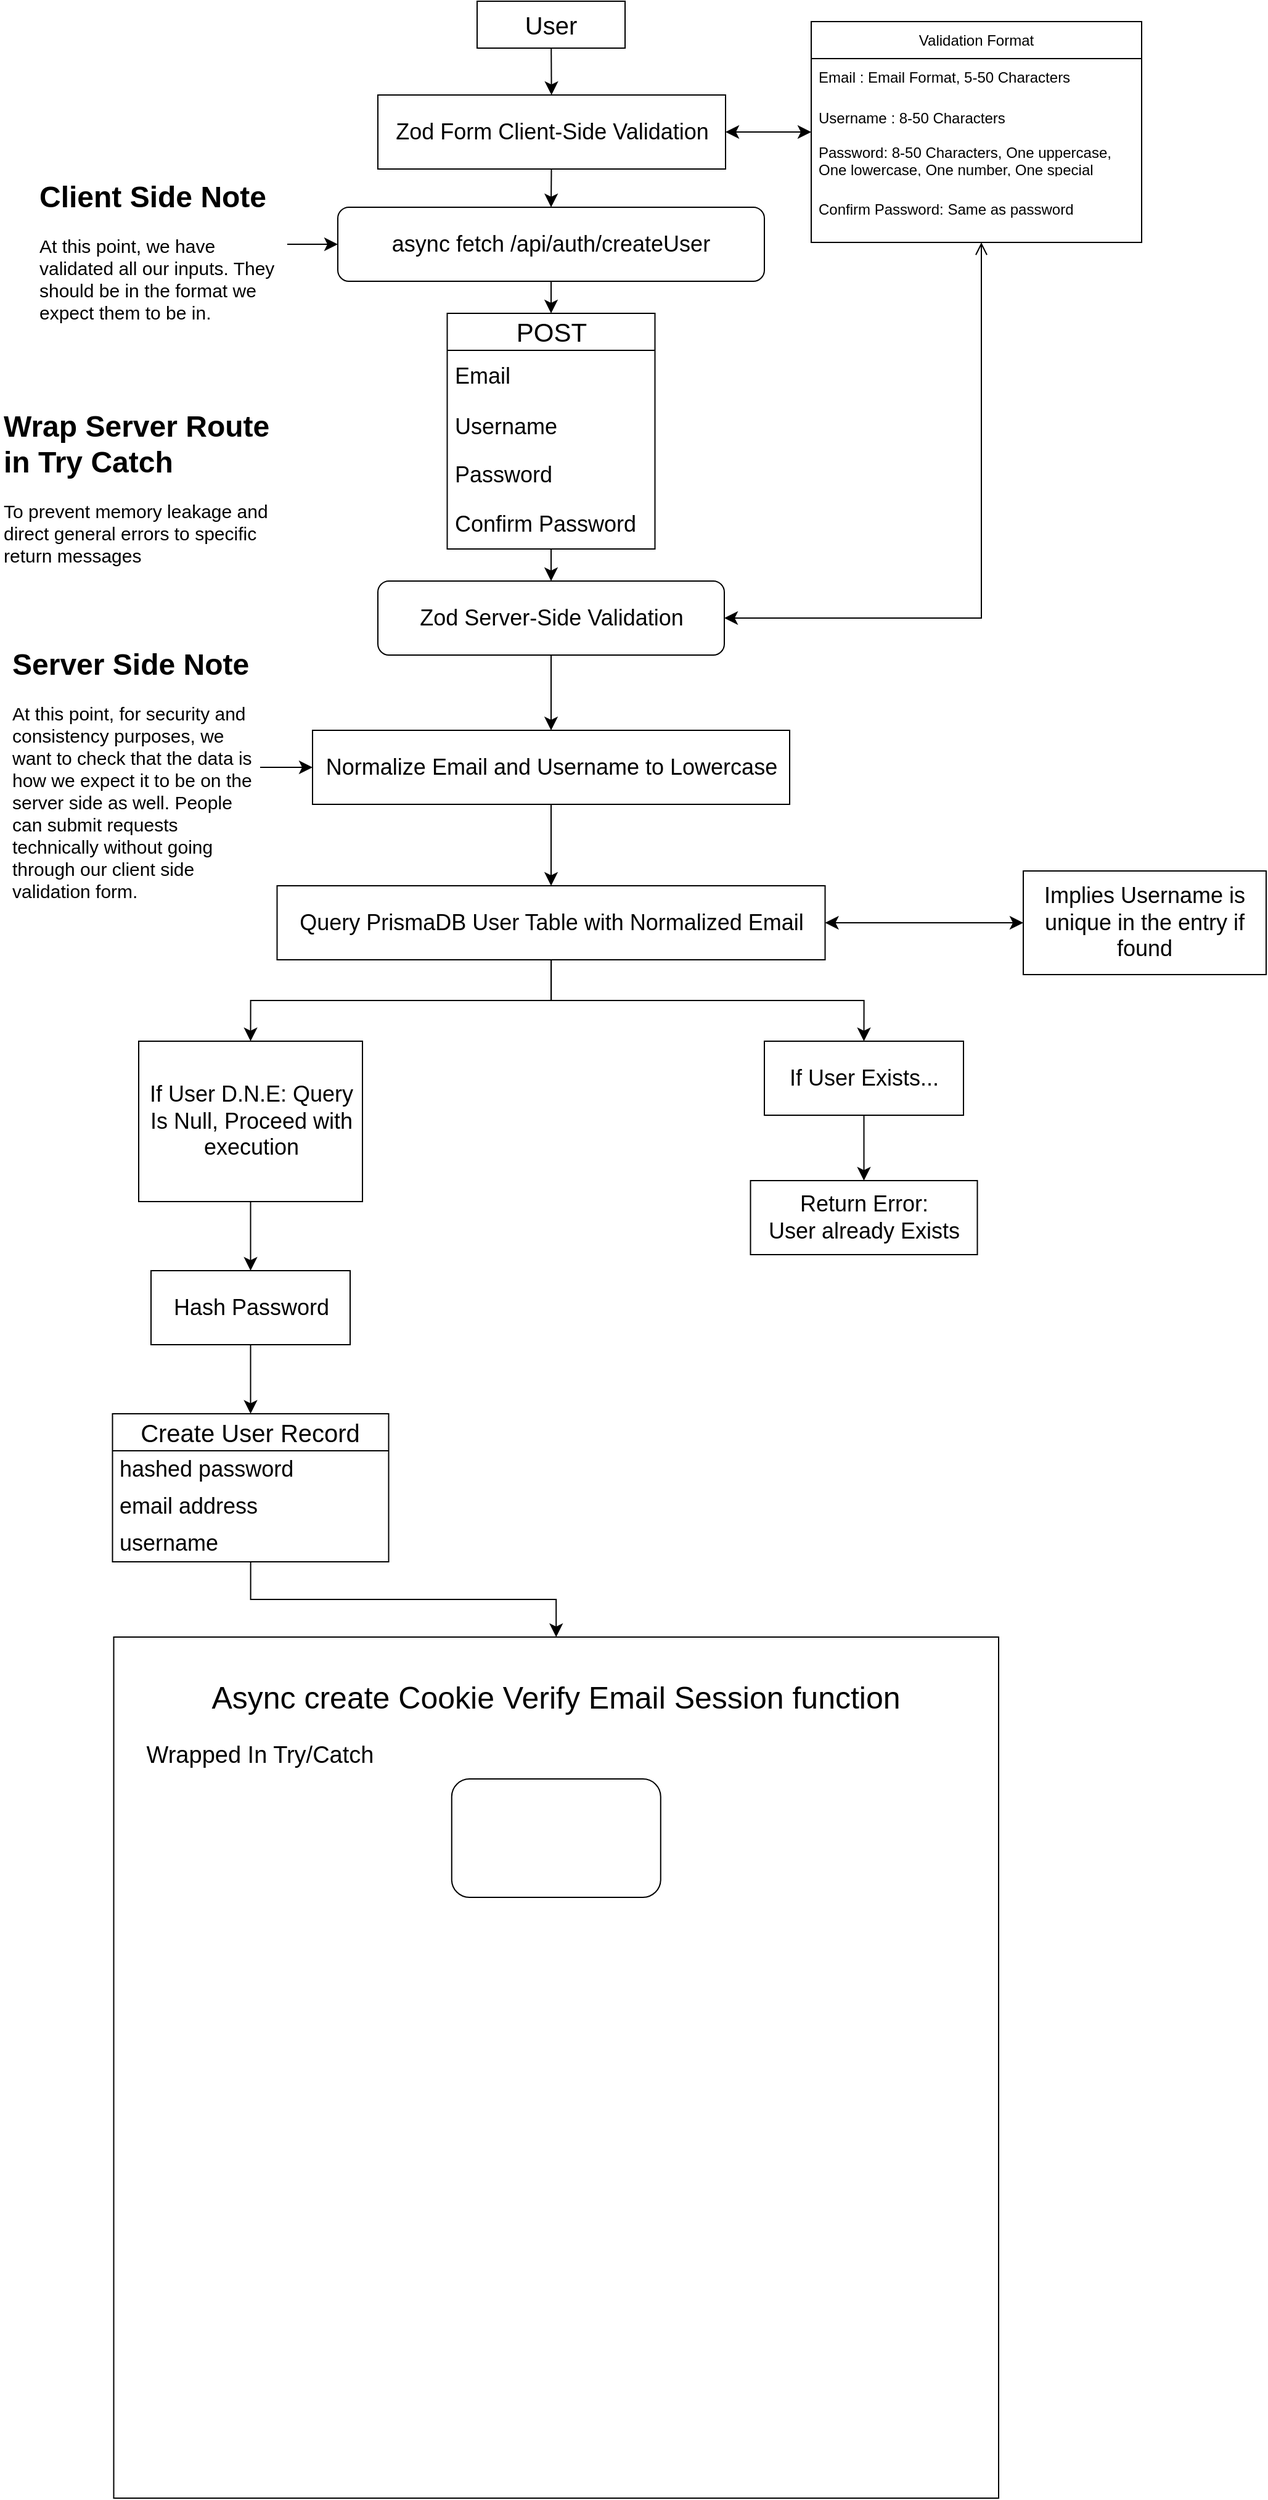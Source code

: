 <mxfile version="24.7.14">
  <diagram name="BasicRoute" id="oriy2QHzV4mwgmDZdDHf">
    <mxGraphModel dx="1671" dy="1840" grid="0" gridSize="10" guides="1" tooltips="1" connect="1" arrows="1" fold="1" page="0" pageScale="1" pageWidth="850" pageHeight="1100" math="0" shadow="0">
      <root>
        <mxCell id="0" />
        <mxCell id="1" parent="0" />
        <mxCell id="Q9f4cYTGOc799VG7EVIt-62" value="" style="edgeStyle=none;curved=1;rounded=0;orthogonalLoop=1;jettySize=auto;html=1;fontSize=12;startSize=8;endSize=8;" edge="1" parent="1" source="Q9f4cYTGOc799VG7EVIt-3" target="Q9f4cYTGOc799VG7EVIt-59">
          <mxGeometry relative="1" as="geometry" />
        </mxCell>
        <mxCell id="Q9f4cYTGOc799VG7EVIt-3" value="&lt;div&gt;User&lt;/div&gt;" style="rounded=0;whiteSpace=wrap;html=1;fontSize=20;" vertex="1" parent="1">
          <mxGeometry x="218" y="-491" width="120" height="38" as="geometry" />
        </mxCell>
        <mxCell id="Q9f4cYTGOc799VG7EVIt-64" value="" style="edgeStyle=none;curved=1;rounded=0;orthogonalLoop=1;jettySize=auto;html=1;fontSize=12;startSize=8;endSize=8;entryX=0.5;entryY=0;entryDx=0;entryDy=0;" edge="1" parent="1" source="Q9f4cYTGOc799VG7EVIt-6" target="Q9f4cYTGOc799VG7EVIt-53">
          <mxGeometry relative="1" as="geometry" />
        </mxCell>
        <mxCell id="Q9f4cYTGOc799VG7EVIt-6" value="async fetch /api/auth/createUser" style="rounded=1;whiteSpace=wrap;html=1;fontSize=18;" vertex="1" parent="1">
          <mxGeometry x="105" y="-324" width="346" height="60" as="geometry" />
        </mxCell>
        <mxCell id="Q9f4cYTGOc799VG7EVIt-66" value="" style="edgeStyle=none;curved=1;rounded=0;orthogonalLoop=1;jettySize=auto;html=1;fontSize=12;startSize=8;endSize=8;" edge="1" parent="1" source="Q9f4cYTGOc799VG7EVIt-53" target="Q9f4cYTGOc799VG7EVIt-65">
          <mxGeometry relative="1" as="geometry" />
        </mxCell>
        <mxCell id="Q9f4cYTGOc799VG7EVIt-53" value="&lt;font style=&quot;font-size: 21px;&quot;&gt;POST&lt;/font&gt;" style="swimlane;fontStyle=0;childLayout=stackLayout;horizontal=1;startSize=30;horizontalStack=0;resizeParent=1;resizeParentMax=0;resizeLast=0;collapsible=1;marginBottom=0;whiteSpace=wrap;html=1;fillColor=none;fixedWidth=0;resizeWidth=1;resizeHeight=1;" vertex="1" parent="1">
          <mxGeometry x="193.75" y="-238" width="168.5" height="191" as="geometry" />
        </mxCell>
        <mxCell id="Q9f4cYTGOc799VG7EVIt-54" value="&lt;div style=&quot;font-size: 18px;&quot;&gt;&lt;font style=&quot;font-size: 18px;&quot;&gt;Email&lt;/font&gt;&lt;/div&gt;" style="text;strokeColor=none;fillColor=none;align=left;verticalAlign=middle;spacingLeft=4;spacingRight=4;overflow=hidden;points=[[0,0.5],[1,0.5]];portConstraint=eastwest;rotatable=0;whiteSpace=wrap;html=1;fontSize=18;" vertex="1" parent="Q9f4cYTGOc799VG7EVIt-53">
          <mxGeometry y="30" width="168.5" height="42" as="geometry" />
        </mxCell>
        <mxCell id="Q9f4cYTGOc799VG7EVIt-55" value="&lt;font style=&quot;font-size: 18px;&quot;&gt;Username&lt;/font&gt;" style="text;strokeColor=none;fillColor=none;align=left;verticalAlign=middle;spacingLeft=4;spacingRight=4;overflow=hidden;points=[[0,0.5],[1,0.5]];portConstraint=eastwest;rotatable=0;whiteSpace=wrap;html=1;fontSize=18;" vertex="1" parent="Q9f4cYTGOc799VG7EVIt-53">
          <mxGeometry y="72" width="168.5" height="39" as="geometry" />
        </mxCell>
        <mxCell id="Q9f4cYTGOc799VG7EVIt-56" value="&lt;font style=&quot;font-size: 18px;&quot;&gt;Password&lt;/font&gt;" style="text;strokeColor=none;fillColor=none;align=left;verticalAlign=middle;spacingLeft=4;spacingRight=4;overflow=hidden;points=[[0,0.5],[1,0.5]];portConstraint=eastwest;rotatable=0;whiteSpace=wrap;html=1;fontSize=18;" vertex="1" parent="Q9f4cYTGOc799VG7EVIt-53">
          <mxGeometry y="111" width="168.5" height="40" as="geometry" />
        </mxCell>
        <mxCell id="Q9f4cYTGOc799VG7EVIt-57" value="Confirm Password" style="text;strokeColor=none;fillColor=none;align=left;verticalAlign=middle;spacingLeft=4;spacingRight=4;overflow=hidden;points=[[0,0.5],[1,0.5]];portConstraint=eastwest;rotatable=0;whiteSpace=wrap;html=1;fontSize=18;" vertex="1" parent="Q9f4cYTGOc799VG7EVIt-53">
          <mxGeometry y="151" width="168.5" height="40" as="geometry" />
        </mxCell>
        <mxCell id="Q9f4cYTGOc799VG7EVIt-63" value="" style="edgeStyle=none;curved=1;rounded=0;orthogonalLoop=1;jettySize=auto;html=1;fontSize=12;startSize=8;endSize=8;entryX=0.5;entryY=0;entryDx=0;entryDy=0;" edge="1" parent="1" source="Q9f4cYTGOc799VG7EVIt-59" target="Q9f4cYTGOc799VG7EVIt-6">
          <mxGeometry relative="1" as="geometry" />
        </mxCell>
        <mxCell id="Q9f4cYTGOc799VG7EVIt-59" value="Zod Form Client-Side Validation" style="rounded=0;whiteSpace=wrap;html=1;fontSize=18;" vertex="1" parent="1">
          <mxGeometry x="137.5" y="-415" width="282" height="60" as="geometry" />
        </mxCell>
        <mxCell id="Q9f4cYTGOc799VG7EVIt-68" value="" style="edgeStyle=none;curved=1;rounded=0;orthogonalLoop=1;jettySize=auto;html=1;fontSize=12;startSize=8;endSize=8;" edge="1" parent="1" source="Q9f4cYTGOc799VG7EVIt-65" target="Q9f4cYTGOc799VG7EVIt-67">
          <mxGeometry relative="1" as="geometry" />
        </mxCell>
        <mxCell id="Q9f4cYTGOc799VG7EVIt-65" value="Zod Server-Side Validation" style="rounded=1;whiteSpace=wrap;html=1;fontSize=18;" vertex="1" parent="1">
          <mxGeometry x="137.5" y="-21" width="281" height="60" as="geometry" />
        </mxCell>
        <mxCell id="Q9f4cYTGOc799VG7EVIt-95" value="" style="edgeStyle=none;curved=1;rounded=0;orthogonalLoop=1;jettySize=auto;html=1;fontSize=12;startSize=8;endSize=8;" edge="1" parent="1" source="Q9f4cYTGOc799VG7EVIt-67" target="Q9f4cYTGOc799VG7EVIt-94">
          <mxGeometry relative="1" as="geometry" />
        </mxCell>
        <mxCell id="Q9f4cYTGOc799VG7EVIt-67" value="Normalize Email and Username to Lowercase" style="rounded=0;whiteSpace=wrap;html=1;fontSize=18;" vertex="1" parent="1">
          <mxGeometry x="84.5" y="100" width="387" height="60" as="geometry" />
        </mxCell>
        <mxCell id="Q9f4cYTGOc799VG7EVIt-90" style="edgeStyle=none;curved=1;rounded=0;orthogonalLoop=1;jettySize=auto;html=1;exitX=1;exitY=0.5;exitDx=0;exitDy=0;entryX=0;entryY=0.5;entryDx=0;entryDy=0;fontSize=12;startSize=8;endSize=8;" edge="1" parent="1" source="Q9f4cYTGOc799VG7EVIt-70" target="Q9f4cYTGOc799VG7EVIt-6">
          <mxGeometry relative="1" as="geometry" />
        </mxCell>
        <mxCell id="Q9f4cYTGOc799VG7EVIt-70" value="&lt;br&gt;&lt;h1 style=&quot;margin-top: 0px;&quot;&gt;Client Side Note&lt;br&gt;&lt;/h1&gt;&lt;p&gt;&lt;font style=&quot;font-size: 15px;&quot;&gt;At this point, we have validated all our inputs. They should be in the format we expect them to be in.&lt;/font&gt;&lt;/p&gt;" style="text;html=1;whiteSpace=wrap;overflow=hidden;rounded=0;" vertex="1" parent="1">
          <mxGeometry x="-139" y="-367.5" width="203" height="147" as="geometry" />
        </mxCell>
        <mxCell id="Q9f4cYTGOc799VG7EVIt-102" style="edgeStyle=none;curved=1;rounded=0;orthogonalLoop=1;jettySize=auto;html=1;entryX=1;entryY=0.5;entryDx=0;entryDy=0;fontSize=12;startSize=8;endSize=8;startArrow=classic;startFill=1;" edge="1" parent="1" source="Q9f4cYTGOc799VG7EVIt-77" target="Q9f4cYTGOc799VG7EVIt-59">
          <mxGeometry relative="1" as="geometry" />
        </mxCell>
        <mxCell id="Q9f4cYTGOc799VG7EVIt-103" style="edgeStyle=orthogonalEdgeStyle;rounded=0;orthogonalLoop=1;jettySize=auto;html=1;entryX=1;entryY=0.5;entryDx=0;entryDy=0;fontSize=12;startSize=8;endSize=8;startArrow=open;startFill=0;" edge="1" parent="1" source="Q9f4cYTGOc799VG7EVIt-77" target="Q9f4cYTGOc799VG7EVIt-65">
          <mxGeometry relative="1" as="geometry">
            <Array as="points">
              <mxPoint x="627" y="9" />
            </Array>
          </mxGeometry>
        </mxCell>
        <mxCell id="Q9f4cYTGOc799VG7EVIt-77" value="Validation Format" style="swimlane;fontStyle=0;childLayout=stackLayout;horizontal=1;startSize=30;horizontalStack=0;resizeParent=1;resizeParentMax=0;resizeLast=0;collapsible=1;marginBottom=0;whiteSpace=wrap;html=1;fillColor=none;fixedWidth=0;resizeWidth=1;resizeHeight=1;" vertex="1" parent="1">
          <mxGeometry x="489" y="-474.5" width="268" height="179" as="geometry" />
        </mxCell>
        <mxCell id="Q9f4cYTGOc799VG7EVIt-78" value="&lt;div&gt;Email : Email Format, 5-50 Characters&lt;br&gt;&lt;/div&gt;" style="text;strokeColor=none;fillColor=none;align=left;verticalAlign=middle;spacingLeft=4;spacingRight=4;overflow=hidden;points=[[0,0.5],[1,0.5]];portConstraint=eastwest;rotatable=0;whiteSpace=wrap;html=1;" vertex="1" parent="Q9f4cYTGOc799VG7EVIt-77">
          <mxGeometry y="30" width="268" height="30" as="geometry" />
        </mxCell>
        <mxCell id="Q9f4cYTGOc799VG7EVIt-79" value="Username : 8-50 Characters" style="text;strokeColor=none;fillColor=none;align=left;verticalAlign=middle;spacingLeft=4;spacingRight=4;overflow=hidden;points=[[0,0.5],[1,0.5]];portConstraint=eastwest;rotatable=0;whiteSpace=wrap;html=1;" vertex="1" parent="Q9f4cYTGOc799VG7EVIt-77">
          <mxGeometry y="60" width="268" height="36" as="geometry" />
        </mxCell>
        <mxCell id="Q9f4cYTGOc799VG7EVIt-80" value="Password: 8-50 Characters, One uppercase, One lowercase, One number, One special Character" style="text;strokeColor=none;fillColor=none;align=left;verticalAlign=middle;spacingLeft=4;spacingRight=4;overflow=hidden;points=[[0,0.5],[1,0.5]];portConstraint=eastwest;rotatable=0;whiteSpace=wrap;html=1;" vertex="1" parent="Q9f4cYTGOc799VG7EVIt-77">
          <mxGeometry y="96" width="268" height="30" as="geometry" />
        </mxCell>
        <mxCell id="Q9f4cYTGOc799VG7EVIt-81" value="Confirm Password: Same as password" style="text;strokeColor=none;fillColor=none;align=left;verticalAlign=middle;spacingLeft=4;spacingRight=4;overflow=hidden;points=[[0,0.5],[1,0.5]];portConstraint=eastwest;rotatable=0;whiteSpace=wrap;html=1;" vertex="1" parent="Q9f4cYTGOc799VG7EVIt-77">
          <mxGeometry y="126" width="268" height="53" as="geometry" />
        </mxCell>
        <mxCell id="Q9f4cYTGOc799VG7EVIt-92" style="edgeStyle=none;curved=1;rounded=0;orthogonalLoop=1;jettySize=auto;html=1;entryX=0;entryY=0.5;entryDx=0;entryDy=0;fontSize=12;startSize=8;endSize=8;" edge="1" parent="1" source="Q9f4cYTGOc799VG7EVIt-91" target="Q9f4cYTGOc799VG7EVIt-67">
          <mxGeometry relative="1" as="geometry" />
        </mxCell>
        <mxCell id="Q9f4cYTGOc799VG7EVIt-91" value="&lt;br&gt;&lt;h1 style=&quot;margin-top: 0px;&quot;&gt;Server Side Note&lt;br&gt;&lt;/h1&gt;&lt;p&gt;&lt;font style=&quot;font-size: 15px;&quot;&gt;At this point, for security and consistency purposes, we want to check that the data is how we expect it to be on the server side as well. People can submit requests technically without going through our client side validation form.&lt;br&gt;&lt;/font&gt;&lt;/p&gt;" style="text;html=1;whiteSpace=wrap;overflow=hidden;rounded=0;" vertex="1" parent="1">
          <mxGeometry x="-161" y="11.75" width="203" height="236.5" as="geometry" />
        </mxCell>
        <mxCell id="Q9f4cYTGOc799VG7EVIt-106" style="rounded=0;orthogonalLoop=1;jettySize=auto;html=1;entryX=0.5;entryY=0;entryDx=0;entryDy=0;fontSize=12;startSize=8;endSize=8;edgeStyle=orthogonalEdgeStyle;" edge="1" parent="1" source="Q9f4cYTGOc799VG7EVIt-94" target="Q9f4cYTGOc799VG7EVIt-105">
          <mxGeometry relative="1" as="geometry" />
        </mxCell>
        <mxCell id="Q9f4cYTGOc799VG7EVIt-114" style="edgeStyle=orthogonalEdgeStyle;rounded=0;orthogonalLoop=1;jettySize=auto;html=1;entryX=0.5;entryY=0;entryDx=0;entryDy=0;fontSize=12;startSize=8;endSize=8;" edge="1" parent="1" source="Q9f4cYTGOc799VG7EVIt-94" target="Q9f4cYTGOc799VG7EVIt-113">
          <mxGeometry relative="1" as="geometry" />
        </mxCell>
        <mxCell id="Q9f4cYTGOc799VG7EVIt-94" value="Query PrismaDB User Table with Normalized Email" style="rounded=0;whiteSpace=wrap;html=1;fontSize=18;" vertex="1" parent="1">
          <mxGeometry x="55.75" y="226" width="444.5" height="60" as="geometry" />
        </mxCell>
        <mxCell id="Q9f4cYTGOc799VG7EVIt-141" style="edgeStyle=none;curved=1;rounded=0;orthogonalLoop=1;jettySize=auto;html=1;entryX=0.5;entryY=0;entryDx=0;entryDy=0;fontSize=12;startSize=8;endSize=8;" edge="1" parent="1" source="Q9f4cYTGOc799VG7EVIt-142" target="Q9f4cYTGOc799VG7EVIt-137">
          <mxGeometry relative="1" as="geometry" />
        </mxCell>
        <mxCell id="Q9f4cYTGOc799VG7EVIt-105" value="If User D.N.E: Query Is Null, Proceed with execution" style="rounded=0;whiteSpace=wrap;html=1;fontSize=18;" vertex="1" parent="1">
          <mxGeometry x="-56.5" y="352" width="181.5" height="130" as="geometry" />
        </mxCell>
        <mxCell id="Q9f4cYTGOc799VG7EVIt-110" value="&lt;div&gt;Return Error:&lt;/div&gt;&lt;div&gt;User already Exists&lt;br&gt;&lt;/div&gt;" style="rounded=0;whiteSpace=wrap;html=1;fontSize=18;" vertex="1" parent="1">
          <mxGeometry x="439.75" y="465" width="184" height="60" as="geometry" />
        </mxCell>
        <mxCell id="Q9f4cYTGOc799VG7EVIt-130" style="edgeStyle=none;curved=1;rounded=0;orthogonalLoop=1;jettySize=auto;html=1;entryX=0.5;entryY=0;entryDx=0;entryDy=0;fontSize=12;startSize=8;endSize=8;" edge="1" parent="1" source="Q9f4cYTGOc799VG7EVIt-113" target="Q9f4cYTGOc799VG7EVIt-110">
          <mxGeometry relative="1" as="geometry" />
        </mxCell>
        <mxCell id="Q9f4cYTGOc799VG7EVIt-113" value="If User Exists..." style="rounded=0;whiteSpace=wrap;html=1;fontSize=18;" vertex="1" parent="1">
          <mxGeometry x="451" y="352" width="161.5" height="60" as="geometry" />
        </mxCell>
        <mxCell id="Q9f4cYTGOc799VG7EVIt-123" value="&lt;br&gt;&lt;h1 style=&quot;margin-top: 0px;&quot;&gt;Wrap Server Route in Try Catch&lt;br&gt;&lt;/h1&gt;&lt;p&gt;&lt;font style=&quot;font-size: 15px;&quot;&gt;To prevent memory leakage and direct general errors to specific return messages&lt;br&gt;&lt;/font&gt;&lt;/p&gt;" style="text;html=1;whiteSpace=wrap;overflow=hidden;rounded=0;" vertex="1" parent="1">
          <mxGeometry x="-168.5" y="-181" width="218" height="147" as="geometry" />
        </mxCell>
        <mxCell id="Q9f4cYTGOc799VG7EVIt-136" style="rounded=0;orthogonalLoop=1;jettySize=auto;html=1;entryX=1;entryY=0.5;entryDx=0;entryDy=0;fontSize=12;startSize=8;endSize=8;startArrow=classic;startFill=1;" edge="1" parent="1" source="Q9f4cYTGOc799VG7EVIt-135" target="Q9f4cYTGOc799VG7EVIt-94">
          <mxGeometry relative="1" as="geometry" />
        </mxCell>
        <mxCell id="Q9f4cYTGOc799VG7EVIt-135" value="Implies Username is unique in the entry if found" style="rounded=0;whiteSpace=wrap;html=1;fontSize=18;" vertex="1" parent="1">
          <mxGeometry x="661" y="214" width="197" height="84" as="geometry" />
        </mxCell>
        <mxCell id="Q9f4cYTGOc799VG7EVIt-147" style="edgeStyle=orthogonalEdgeStyle;rounded=0;orthogonalLoop=1;jettySize=auto;html=1;entryX=0.5;entryY=0;entryDx=0;entryDy=0;fontSize=12;startSize=8;endSize=8;" edge="1" parent="1" source="Q9f4cYTGOc799VG7EVIt-137" target="Q9f4cYTGOc799VG7EVIt-146">
          <mxGeometry relative="1" as="geometry" />
        </mxCell>
        <mxCell id="Q9f4cYTGOc799VG7EVIt-137" value="Create User Record" style="swimlane;fontStyle=0;childLayout=stackLayout;horizontal=1;startSize=30;horizontalStack=0;resizeParent=1;resizeParentMax=0;resizeLast=0;collapsible=1;marginBottom=0;whiteSpace=wrap;html=1;fontSize=20;" vertex="1" parent="1">
          <mxGeometry x="-77.75" y="654" width="224" height="120" as="geometry" />
        </mxCell>
        <mxCell id="Q9f4cYTGOc799VG7EVIt-138" value="hashed password" style="text;strokeColor=none;fillColor=none;align=left;verticalAlign=middle;spacingLeft=4;spacingRight=4;overflow=hidden;points=[[0,0.5],[1,0.5]];portConstraint=eastwest;rotatable=0;whiteSpace=wrap;html=1;fontSize=18;" vertex="1" parent="Q9f4cYTGOc799VG7EVIt-137">
          <mxGeometry y="30" width="224" height="30" as="geometry" />
        </mxCell>
        <mxCell id="Q9f4cYTGOc799VG7EVIt-139" value="email address" style="text;strokeColor=none;fillColor=none;align=left;verticalAlign=middle;spacingLeft=4;spacingRight=4;overflow=hidden;points=[[0,0.5],[1,0.5]];portConstraint=eastwest;rotatable=0;whiteSpace=wrap;html=1;fontSize=18;" vertex="1" parent="Q9f4cYTGOc799VG7EVIt-137">
          <mxGeometry y="60" width="224" height="30" as="geometry" />
        </mxCell>
        <mxCell id="Q9f4cYTGOc799VG7EVIt-140" value="username" style="text;strokeColor=none;fillColor=none;align=left;verticalAlign=middle;spacingLeft=4;spacingRight=4;overflow=hidden;points=[[0,0.5],[1,0.5]];portConstraint=eastwest;rotatable=0;whiteSpace=wrap;html=1;fontSize=18;" vertex="1" parent="Q9f4cYTGOc799VG7EVIt-137">
          <mxGeometry y="90" width="224" height="30" as="geometry" />
        </mxCell>
        <mxCell id="Q9f4cYTGOc799VG7EVIt-143" value="" style="edgeStyle=none;curved=1;rounded=0;orthogonalLoop=1;jettySize=auto;html=1;entryX=0.5;entryY=0;entryDx=0;entryDy=0;fontSize=12;startSize=8;endSize=8;" edge="1" parent="1" source="Q9f4cYTGOc799VG7EVIt-105" target="Q9f4cYTGOc799VG7EVIt-142">
          <mxGeometry relative="1" as="geometry">
            <mxPoint x="34" y="482" as="sourcePoint" />
            <mxPoint x="34" y="588" as="targetPoint" />
          </mxGeometry>
        </mxCell>
        <mxCell id="Q9f4cYTGOc799VG7EVIt-142" value="Hash Password" style="rounded=0;whiteSpace=wrap;html=1;fontSize=18;" vertex="1" parent="1">
          <mxGeometry x="-46.5" y="538" width="161.5" height="60" as="geometry" />
        </mxCell>
        <mxCell id="Q9f4cYTGOc799VG7EVIt-146" value="&lt;div&gt;Async create Cookie Verify Email Session function&lt;/div&gt;&lt;div&gt;&lt;br&gt;&lt;/div&gt;&lt;div&gt;&lt;br&gt;&lt;/div&gt;" style="rounded=0;whiteSpace=wrap;html=1;fontSize=25;align=center;horizontal=1;verticalAlign=top;spacingTop=27;" vertex="1" parent="1">
          <mxGeometry x="-76.75" y="835" width="717.75" height="698" as="geometry" />
        </mxCell>
        <mxCell id="Q9f4cYTGOc799VG7EVIt-149" value="Wrapped In Try/Catch" style="text;html=1;align=center;verticalAlign=middle;whiteSpace=wrap;rounded=0;fontSize=19;" vertex="1" parent="1">
          <mxGeometry x="-63.25" y="914" width="209.5" height="33" as="geometry" />
        </mxCell>
        <mxCell id="Q9f4cYTGOc799VG7EVIt-150" value="" style="rounded=1;whiteSpace=wrap;html=1;" vertex="1" parent="1">
          <mxGeometry x="197.38" y="950" width="169.5" height="96" as="geometry" />
        </mxCell>
      </root>
    </mxGraphModel>
  </diagram>
</mxfile>
